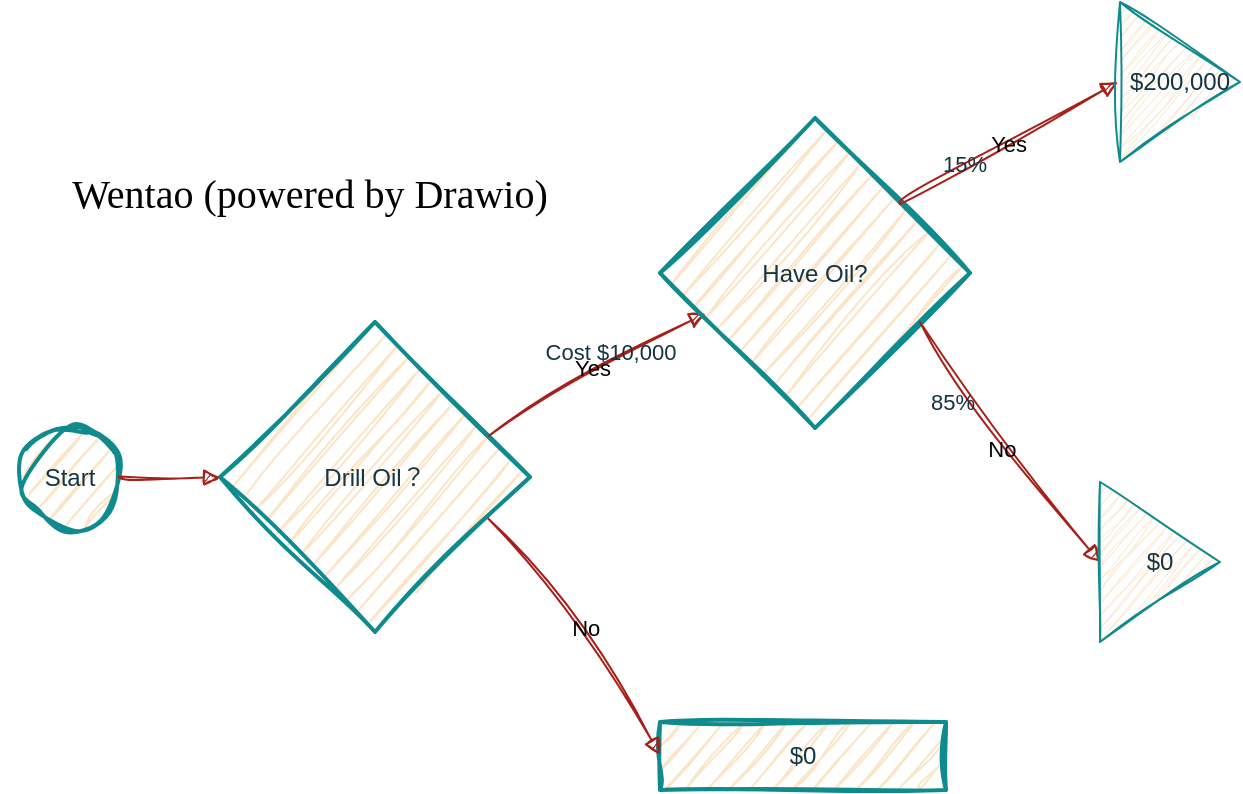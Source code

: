 <mxfile version="21.7.5" type="github">
  <diagram name="第 1 页" id="ljMPjPt3RSlT1g6IB5EU">
    <mxGraphModel dx="2904" dy="1772" grid="1" gridSize="10" guides="1" tooltips="1" connect="1" arrows="1" fold="1" page="1" pageScale="1" pageWidth="1920" pageHeight="1200" background="none" math="0" shadow="0">
      <root>
        <mxCell id="0" />
        <mxCell id="1" parent="0" />
        <mxCell id="2" value="Start" style="ellipse;aspect=fixed;strokeWidth=2;whiteSpace=wrap;labelBackgroundColor=none;fillColor=#FAE5C7;strokeColor=#0F8B8D;fontColor=#143642;rounded=0;sketch=1;curveFitting=1;jiggle=2;" parent="1" vertex="1">
          <mxGeometry y="53" width="50" height="50" as="geometry" />
        </mxCell>
        <mxCell id="3" value="Drill Oil？" style="rhombus;strokeWidth=2;whiteSpace=wrap;labelBackgroundColor=none;fillColor=#FAE5C7;strokeColor=#0F8B8D;fontColor=#143642;rounded=0;sketch=1;curveFitting=1;jiggle=2;" parent="1" vertex="1">
          <mxGeometry x="100" width="155" height="155" as="geometry" />
        </mxCell>
        <mxCell id="5" value="$0" style="whiteSpace=wrap;strokeWidth=2;labelBackgroundColor=none;fillColor=#FAE5C7;strokeColor=#0F8B8D;fontColor=#143642;rounded=0;sketch=1;curveFitting=1;jiggle=2;" parent="1" vertex="1">
          <mxGeometry x="320" y="200" width="143" height="34" as="geometry" />
        </mxCell>
        <mxCell id="6" value="" style="curved=1;startArrow=none;endArrow=block;exitX=1.0;exitY=0.494;entryX=0.0;entryY=0.501;labelBackgroundColor=none;strokeColor=#A8201A;fontColor=default;sketch=1;curveFitting=1;jiggle=2;rounded=0;" parent="1" source="2" target="3" edge="1">
          <mxGeometry relative="1" as="geometry">
            <Array as="points" />
          </mxGeometry>
        </mxCell>
        <mxCell id="7" value="Yes" style="curved=1;startArrow=none;endArrow=block;exitX=1.003;exitY=0.318;entryX=0.148;entryY=0.632;entryDx=0;entryDy=0;entryPerimeter=0;labelBackgroundColor=none;strokeColor=#A8201A;fontColor=default;sketch=1;curveFitting=1;jiggle=2;rounded=0;" parent="1" source="3" target="uowGzgBkJcY0nPlK8XHT-8" edge="1">
          <mxGeometry relative="1" as="geometry">
            <Array as="points">
              <mxPoint x="290" y="20" />
            </Array>
            <mxPoint x="330" y="-53.031" as="targetPoint" />
          </mxGeometry>
        </mxCell>
        <mxCell id="uowGzgBkJcY0nPlK8XHT-11" value="Cost $10,000" style="edgeLabel;html=1;align=center;verticalAlign=middle;resizable=0;points=[];labelBackgroundColor=none;fontColor=#143642;rounded=0;sketch=1;curveFitting=1;jiggle=2;" vertex="1" connectable="0" parent="7">
          <mxGeometry x="0.182" y="2" relative="1" as="geometry">
            <mxPoint x="-1" as="offset" />
          </mxGeometry>
        </mxCell>
        <mxCell id="8" value="No" style="curved=1;startArrow=none;endArrow=block;exitX=1.003;exitY=0.685;entryX=0.001;entryY=0.484;labelBackgroundColor=none;strokeColor=#A8201A;fontColor=default;sketch=1;curveFitting=1;jiggle=2;rounded=0;" parent="1" source="3" target="5" edge="1">
          <mxGeometry relative="1" as="geometry">
            <Array as="points">
              <mxPoint x="270" y="130" />
            </Array>
          </mxGeometry>
        </mxCell>
        <mxCell id="uowGzgBkJcY0nPlK8XHT-8" value="Have Oil?" style="rhombus;strokeWidth=2;whiteSpace=wrap;labelBackgroundColor=none;fillColor=#FAE5C7;strokeColor=#0F8B8D;fontColor=#143642;rounded=0;sketch=1;curveFitting=1;jiggle=2;" vertex="1" parent="1">
          <mxGeometry x="320" y="-102" width="155" height="155" as="geometry" />
        </mxCell>
        <mxCell id="uowGzgBkJcY0nPlK8XHT-9" value="Yes" style="curved=1;startArrow=none;endArrow=block;exitX=1.003;exitY=0.318;entryX=0.148;entryY=0.632;entryDx=0;entryDy=0;entryPerimeter=0;labelBackgroundColor=none;strokeColor=#A8201A;fontColor=default;sketch=1;curveFitting=1;jiggle=2;rounded=0;" edge="1" parent="1">
          <mxGeometry relative="1" as="geometry">
            <Array as="points" />
            <mxPoint x="440" y="-59" as="sourcePoint" />
            <mxPoint x="549" y="-120" as="targetPoint" />
          </mxGeometry>
        </mxCell>
        <mxCell id="uowGzgBkJcY0nPlK8XHT-15" value="15%" style="edgeLabel;html=1;align=center;verticalAlign=middle;resizable=0;points=[];labelBackgroundColor=none;fontColor=#143642;rounded=0;sketch=1;curveFitting=1;jiggle=2;" vertex="1" connectable="0" parent="uowGzgBkJcY0nPlK8XHT-9">
          <mxGeometry x="-0.41" y="2" relative="1" as="geometry">
            <mxPoint as="offset" />
          </mxGeometry>
        </mxCell>
        <mxCell id="uowGzgBkJcY0nPlK8XHT-10" value="$200,000" style="triangle;whiteSpace=wrap;html=1;labelBackgroundColor=none;fillColor=#FAE5C7;strokeColor=#0F8B8D;fontColor=#143642;rounded=0;sketch=1;curveFitting=1;jiggle=2;" vertex="1" parent="1">
          <mxGeometry x="550" y="-160" width="60" height="80" as="geometry" />
        </mxCell>
        <mxCell id="uowGzgBkJcY0nPlK8XHT-12" value="No" style="curved=1;startArrow=none;endArrow=block;exitX=1.003;exitY=0.685;entryX=0;entryY=0.5;entryDx=0;entryDy=0;labelBackgroundColor=none;strokeColor=#A8201A;fontColor=default;sketch=1;curveFitting=1;jiggle=2;rounded=0;" edge="1" parent="1" target="uowGzgBkJcY0nPlK8XHT-13">
          <mxGeometry relative="1" as="geometry">
            <Array as="points">
              <mxPoint x="480" y="50" />
            </Array>
            <mxPoint x="450" as="sourcePoint" />
            <mxPoint x="536" y="118" as="targetPoint" />
          </mxGeometry>
        </mxCell>
        <mxCell id="uowGzgBkJcY0nPlK8XHT-14" value="85%" style="edgeLabel;html=1;align=center;verticalAlign=middle;resizable=0;points=[];labelBackgroundColor=none;fontColor=#143642;rounded=0;sketch=1;curveFitting=1;jiggle=2;" vertex="1" connectable="0" parent="uowGzgBkJcY0nPlK8XHT-12">
          <mxGeometry x="-0.445" y="-7" relative="1" as="geometry">
            <mxPoint as="offset" />
          </mxGeometry>
        </mxCell>
        <mxCell id="uowGzgBkJcY0nPlK8XHT-13" value="$0" style="triangle;whiteSpace=wrap;html=1;labelBackgroundColor=none;fillColor=#FAE5C7;strokeColor=#0F8B8D;fontColor=#143642;rounded=0;sketch=1;curveFitting=1;jiggle=2;" vertex="1" parent="1">
          <mxGeometry x="540" y="80" width="60" height="80" as="geometry" />
        </mxCell>
        <mxCell id="uowGzgBkJcY0nPlK8XHT-17" value="Wentao (powered by Drawio)" style="text;html=1;strokeColor=none;fillColor=none;align=center;verticalAlign=middle;whiteSpace=wrap;rounded=0;fontSize=20;fontFamily=Architects Daughter;" vertex="1" parent="1">
          <mxGeometry x="-10" y="-80" width="310" height="30" as="geometry" />
        </mxCell>
      </root>
    </mxGraphModel>
  </diagram>
</mxfile>
